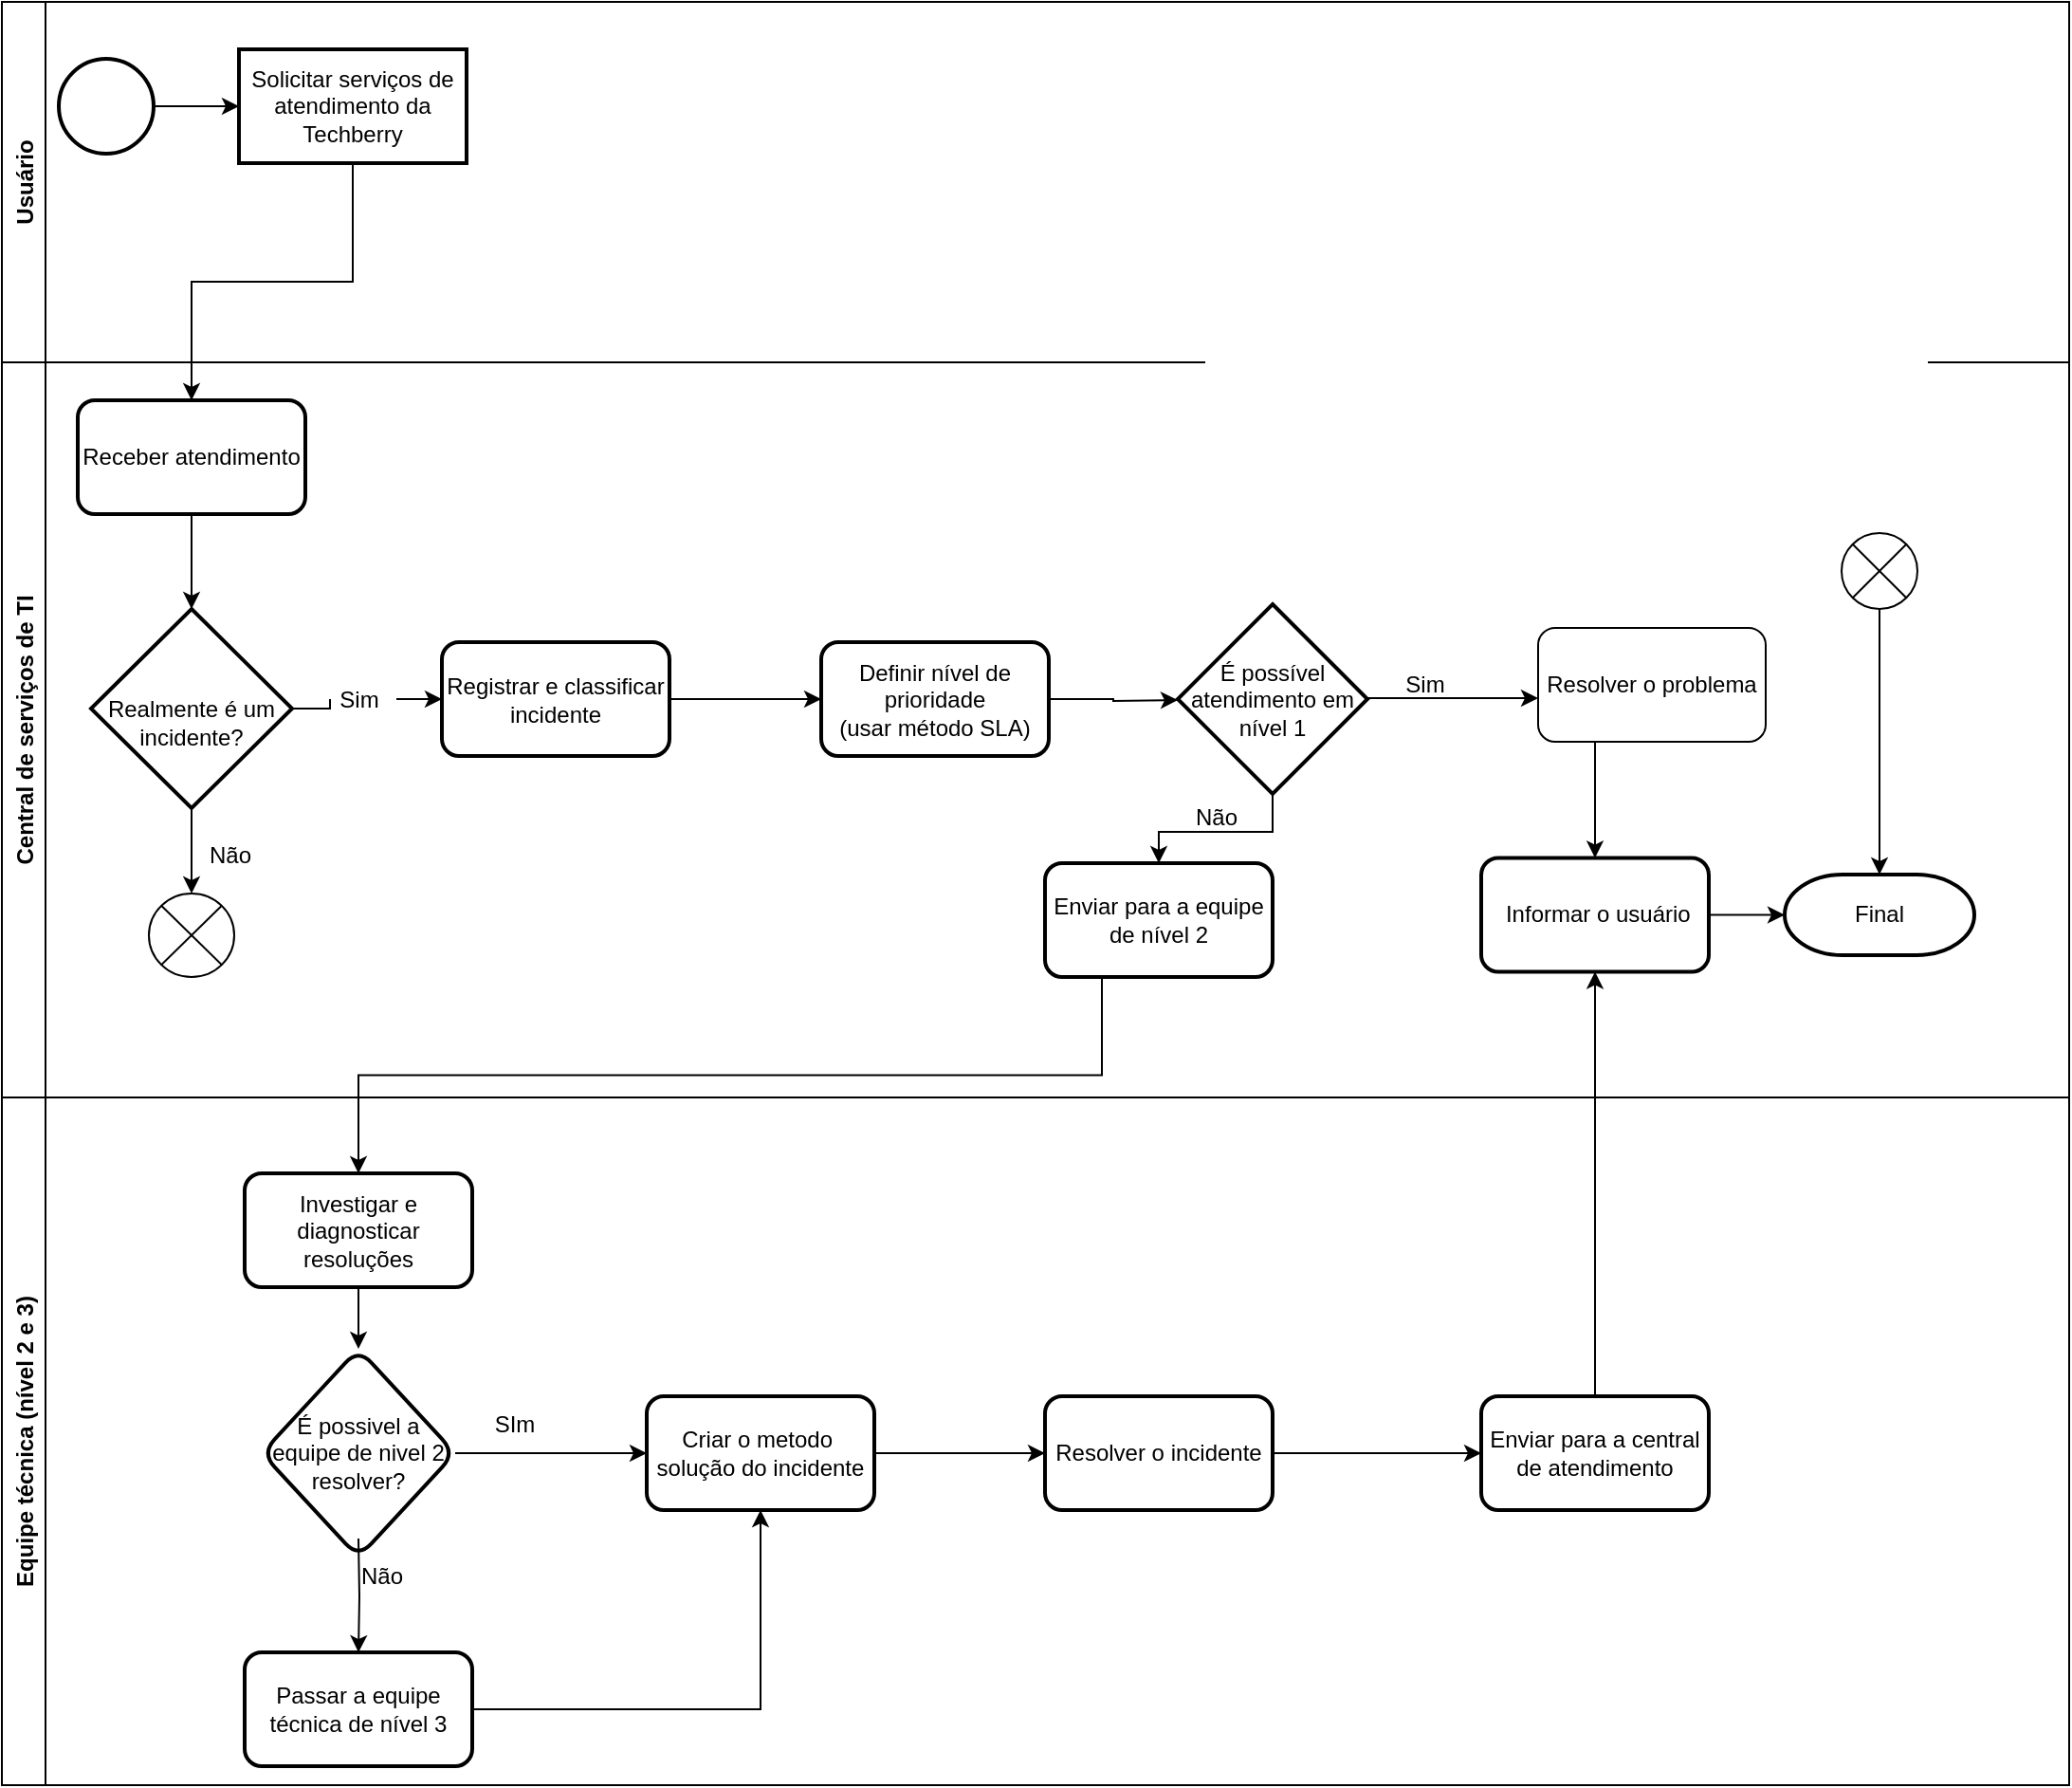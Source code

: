 <mxfile version="18.0.3" type="device"><diagram id="C5RBs43oDa-KdzZeNtuy" name="Page-1"><mxGraphModel dx="1303" dy="450" grid="1" gridSize="10" guides="1" tooltips="1" connect="1" arrows="1" fold="1" page="1" pageScale="1" pageWidth="827" pageHeight="1169" math="0" shadow="0"><root><mxCell id="WIyWlLk6GJQsqaUBKTNV-0"/><mxCell id="WIyWlLk6GJQsqaUBKTNV-1" parent="WIyWlLk6GJQsqaUBKTNV-0"/><mxCell id="bwUkeQVDhBHPL-jFWTbN-1" value="Usuário" style="swimlane;horizontal=0;" vertex="1" parent="WIyWlLk6GJQsqaUBKTNV-1"><mxGeometry x="90" y="30" width="1090" height="190" as="geometry"><mxRectangle x="90" y="30" width="30" height="140" as="alternateBounds"/></mxGeometry></mxCell><mxCell id="bwUkeQVDhBHPL-jFWTbN-3" value="" style="strokeWidth=2;html=1;shape=mxgraph.flowchart.start_2;whiteSpace=wrap;" vertex="1" parent="bwUkeQVDhBHPL-jFWTbN-1"><mxGeometry x="30" y="30" width="50" height="50" as="geometry"/></mxCell><mxCell id="bwUkeQVDhBHPL-jFWTbN-2" value="Central de serviços de TI" style="swimlane;horizontal=0;startSize=23;" vertex="1" parent="WIyWlLk6GJQsqaUBKTNV-1"><mxGeometry x="90" y="220" width="1090" height="387.5" as="geometry"/></mxCell><mxCell id="bwUkeQVDhBHPL-jFWTbN-11" value="" style="edgeStyle=orthogonalEdgeStyle;rounded=0;orthogonalLoop=1;jettySize=auto;html=1;exitX=1;exitY=0.5;exitDx=0;exitDy=0;exitPerimeter=0;startArrow=none;" edge="1" parent="bwUkeQVDhBHPL-jFWTbN-2" source="bwUkeQVDhBHPL-jFWTbN-12" target="bwUkeQVDhBHPL-jFWTbN-10"><mxGeometry relative="1" as="geometry"/></mxCell><mxCell id="bwUkeQVDhBHPL-jFWTbN-50" style="edgeStyle=orthogonalEdgeStyle;rounded=0;orthogonalLoop=1;jettySize=auto;html=1;" edge="1" parent="bwUkeQVDhBHPL-jFWTbN-2" source="bwUkeQVDhBHPL-jFWTbN-8" target="bwUkeQVDhBHPL-jFWTbN-49"><mxGeometry relative="1" as="geometry"/></mxCell><mxCell id="bwUkeQVDhBHPL-jFWTbN-8" value="&lt;br&gt;Realmente é um incidente?" style="strokeWidth=2;html=1;shape=mxgraph.flowchart.decision;whiteSpace=wrap;" vertex="1" parent="bwUkeQVDhBHPL-jFWTbN-2"><mxGeometry x="47" y="130" width="106" height="105" as="geometry"/></mxCell><mxCell id="bwUkeQVDhBHPL-jFWTbN-10" value="Registrar e classificar incidente" style="rounded=1;whiteSpace=wrap;html=1;strokeWidth=2;" vertex="1" parent="bwUkeQVDhBHPL-jFWTbN-2"><mxGeometry x="232" y="147.5" width="120" height="60" as="geometry"/></mxCell><mxCell id="bwUkeQVDhBHPL-jFWTbN-12" value="Sim" style="text;html=1;align=center;verticalAlign=middle;resizable=0;points=[];autosize=1;strokeColor=none;fillColor=none;" vertex="1" parent="bwUkeQVDhBHPL-jFWTbN-2"><mxGeometry x="168" y="167.5" width="40" height="20" as="geometry"/></mxCell><mxCell id="bwUkeQVDhBHPL-jFWTbN-14" value="" style="edgeStyle=orthogonalEdgeStyle;rounded=0;orthogonalLoop=1;jettySize=auto;html=1;exitX=1;exitY=0.5;exitDx=0;exitDy=0;exitPerimeter=0;endArrow=none;" edge="1" parent="bwUkeQVDhBHPL-jFWTbN-2" source="bwUkeQVDhBHPL-jFWTbN-8" target="bwUkeQVDhBHPL-jFWTbN-12"><mxGeometry relative="1" as="geometry"><mxPoint x="236" y="397.5" as="sourcePoint"/><mxPoint x="322" y="397.5" as="targetPoint"/></mxGeometry></mxCell><mxCell id="bwUkeQVDhBHPL-jFWTbN-20" value="Não" style="text;html=1;align=center;verticalAlign=middle;resizable=0;points=[];autosize=1;strokeColor=none;fillColor=none;" vertex="1" parent="bwUkeQVDhBHPL-jFWTbN-2"><mxGeometry x="100" y="250" width="40" height="20" as="geometry"/></mxCell><mxCell id="bwUkeQVDhBHPL-jFWTbN-28" value="Receber atendimento" style="rounded=1;whiteSpace=wrap;html=1;strokeWidth=2;" vertex="1" parent="bwUkeQVDhBHPL-jFWTbN-2"><mxGeometry x="40" y="20" width="120" height="60" as="geometry"/></mxCell><mxCell id="bwUkeQVDhBHPL-jFWTbN-30" value="" style="edgeStyle=orthogonalEdgeStyle;rounded=0;orthogonalLoop=1;jettySize=auto;html=1;entryX=0.5;entryY=0;entryDx=0;entryDy=0;entryPerimeter=0;" edge="1" parent="bwUkeQVDhBHPL-jFWTbN-2" source="bwUkeQVDhBHPL-jFWTbN-28" target="bwUkeQVDhBHPL-jFWTbN-8"><mxGeometry relative="1" as="geometry"><mxPoint x="100" y="160" as="targetPoint"/></mxGeometry></mxCell><mxCell id="bwUkeQVDhBHPL-jFWTbN-43" value="" style="edgeStyle=orthogonalEdgeStyle;rounded=0;orthogonalLoop=1;jettySize=auto;html=1;" edge="1" parent="bwUkeQVDhBHPL-jFWTbN-2" source="bwUkeQVDhBHPL-jFWTbN-40"><mxGeometry relative="1" as="geometry"><mxPoint x="810" y="177" as="targetPoint"/></mxGeometry></mxCell><mxCell id="bwUkeQVDhBHPL-jFWTbN-60" value="" style="edgeStyle=orthogonalEdgeStyle;rounded=0;orthogonalLoop=1;jettySize=auto;html=1;" edge="1" parent="bwUkeQVDhBHPL-jFWTbN-2" source="bwUkeQVDhBHPL-jFWTbN-40" target="bwUkeQVDhBHPL-jFWTbN-59"><mxGeometry relative="1" as="geometry"/></mxCell><mxCell id="bwUkeQVDhBHPL-jFWTbN-40" value="É possível atendimento em nível 1" style="strokeWidth=2;html=1;shape=mxgraph.flowchart.decision;whiteSpace=wrap;" vertex="1" parent="bwUkeQVDhBHPL-jFWTbN-2"><mxGeometry x="620" y="127.5" width="100" height="100" as="geometry"/></mxCell><mxCell id="bwUkeQVDhBHPL-jFWTbN-45" style="edgeStyle=orthogonalEdgeStyle;rounded=0;orthogonalLoop=1;jettySize=auto;html=1;exitX=1;exitY=0.5;exitDx=0;exitDy=0;entryX=0;entryY=0.5;entryDx=0;entryDy=0;entryPerimeter=0;" edge="1" parent="bwUkeQVDhBHPL-jFWTbN-2" source="bwUkeQVDhBHPL-jFWTbN-42" target="bwUkeQVDhBHPL-jFWTbN-44"><mxGeometry relative="1" as="geometry"/></mxCell><mxCell id="bwUkeQVDhBHPL-jFWTbN-42" value="&amp;nbsp;Informar o usuário" style="rounded=1;whiteSpace=wrap;html=1;strokeWidth=2;" vertex="1" parent="bwUkeQVDhBHPL-jFWTbN-2"><mxGeometry x="780" y="261.25" width="120" height="60" as="geometry"/></mxCell><mxCell id="bwUkeQVDhBHPL-jFWTbN-44" value="Final" style="strokeWidth=2;html=1;shape=mxgraph.flowchart.terminator;whiteSpace=wrap;" vertex="1" parent="bwUkeQVDhBHPL-jFWTbN-2"><mxGeometry x="940" y="270" width="100" height="42.5" as="geometry"/></mxCell><mxCell id="bwUkeQVDhBHPL-jFWTbN-46" value="Sim" style="text;html=1;align=center;verticalAlign=middle;resizable=0;points=[];autosize=1;strokeColor=none;fillColor=none;" vertex="1" parent="bwUkeQVDhBHPL-jFWTbN-2"><mxGeometry x="730" y="160" width="40" height="20" as="geometry"/></mxCell><mxCell id="bwUkeQVDhBHPL-jFWTbN-49" value="" style="verticalLabelPosition=bottom;verticalAlign=top;html=1;shape=mxgraph.flowchart.or;" vertex="1" parent="bwUkeQVDhBHPL-jFWTbN-2"><mxGeometry x="77.5" y="280" width="45" height="44" as="geometry"/></mxCell><mxCell id="bwUkeQVDhBHPL-jFWTbN-52" style="edgeStyle=orthogonalEdgeStyle;rounded=0;orthogonalLoop=1;jettySize=auto;html=1;" edge="1" parent="bwUkeQVDhBHPL-jFWTbN-2" source="bwUkeQVDhBHPL-jFWTbN-51"><mxGeometry relative="1" as="geometry"><mxPoint x="990" y="270" as="targetPoint"/></mxGeometry></mxCell><mxCell id="bwUkeQVDhBHPL-jFWTbN-51" value="" style="verticalLabelPosition=bottom;verticalAlign=top;html=1;shape=mxgraph.flowchart.or;" vertex="1" parent="bwUkeQVDhBHPL-jFWTbN-2"><mxGeometry x="970" y="90" width="40" height="40" as="geometry"/></mxCell><mxCell id="bwUkeQVDhBHPL-jFWTbN-58" value="Não" style="text;html=1;align=center;verticalAlign=middle;resizable=0;points=[];autosize=1;strokeColor=none;fillColor=none;" vertex="1" parent="bwUkeQVDhBHPL-jFWTbN-2"><mxGeometry x="620" y="230" width="40" height="20" as="geometry"/></mxCell><mxCell id="bwUkeQVDhBHPL-jFWTbN-59" value="Enviar para a equipe de nível 2" style="rounded=1;whiteSpace=wrap;html=1;strokeWidth=2;" vertex="1" parent="bwUkeQVDhBHPL-jFWTbN-2"><mxGeometry x="550" y="264" width="120" height="60" as="geometry"/></mxCell><mxCell id="bwUkeQVDhBHPL-jFWTbN-79" style="edgeStyle=orthogonalEdgeStyle;rounded=0;orthogonalLoop=1;jettySize=auto;html=1;exitX=0.25;exitY=1;exitDx=0;exitDy=0;entryX=0.5;entryY=0;entryDx=0;entryDy=0;" edge="1" parent="bwUkeQVDhBHPL-jFWTbN-2" source="bwUkeQVDhBHPL-jFWTbN-76" target="bwUkeQVDhBHPL-jFWTbN-42"><mxGeometry relative="1" as="geometry"/></mxCell><mxCell id="bwUkeQVDhBHPL-jFWTbN-76" value="Resolver o problema" style="rounded=1;whiteSpace=wrap;html=1;" vertex="1" parent="bwUkeQVDhBHPL-jFWTbN-2"><mxGeometry x="810" y="140" width="120" height="60" as="geometry"/></mxCell><mxCell id="bwUkeQVDhBHPL-jFWTbN-27" value="" style="edgeStyle=orthogonalEdgeStyle;rounded=0;orthogonalLoop=1;jettySize=auto;html=1;entryX=0.5;entryY=0;entryDx=0;entryDy=0;" edge="1" parent="WIyWlLk6GJQsqaUBKTNV-1" source="bwUkeQVDhBHPL-jFWTbN-4" target="bwUkeQVDhBHPL-jFWTbN-28"><mxGeometry relative="1" as="geometry"><mxPoint x="275" y="195" as="targetPoint"/></mxGeometry></mxCell><mxCell id="bwUkeQVDhBHPL-jFWTbN-4" value="Solicitar serviços de atendimento da Techberry" style="whiteSpace=wrap;html=1;strokeWidth=2;" vertex="1" parent="WIyWlLk6GJQsqaUBKTNV-1"><mxGeometry x="215" y="55" width="120" height="60" as="geometry"/></mxCell><mxCell id="bwUkeQVDhBHPL-jFWTbN-5" value="" style="edgeStyle=orthogonalEdgeStyle;rounded=0;orthogonalLoop=1;jettySize=auto;html=1;" edge="1" parent="WIyWlLk6GJQsqaUBKTNV-1" source="bwUkeQVDhBHPL-jFWTbN-3" target="bwUkeQVDhBHPL-jFWTbN-4"><mxGeometry relative="1" as="geometry"/></mxCell><mxCell id="bwUkeQVDhBHPL-jFWTbN-33" value="" style="edgeStyle=orthogonalEdgeStyle;rounded=0;orthogonalLoop=1;jettySize=auto;html=1;" edge="1" parent="WIyWlLk6GJQsqaUBKTNV-1" source="bwUkeQVDhBHPL-jFWTbN-16"><mxGeometry relative="1" as="geometry"><mxPoint x="710" y="398" as="targetPoint"/></mxGeometry></mxCell><mxCell id="bwUkeQVDhBHPL-jFWTbN-16" value="Definir nível de prioridade&lt;br&gt;(usar método SLA)" style="whiteSpace=wrap;html=1;rounded=1;strokeWidth=2;" vertex="1" parent="WIyWlLk6GJQsqaUBKTNV-1"><mxGeometry x="522" y="367.5" width="120" height="60" as="geometry"/></mxCell><mxCell id="bwUkeQVDhBHPL-jFWTbN-17" value="" style="edgeStyle=orthogonalEdgeStyle;rounded=0;orthogonalLoop=1;jettySize=auto;html=1;" edge="1" parent="WIyWlLk6GJQsqaUBKTNV-1" source="bwUkeQVDhBHPL-jFWTbN-10" target="bwUkeQVDhBHPL-jFWTbN-16"><mxGeometry relative="1" as="geometry"/></mxCell><mxCell id="bwUkeQVDhBHPL-jFWTbN-31" value="Equipe técnica (nível 2 e 3)" style="swimlane;horizontal=0;" vertex="1" parent="WIyWlLk6GJQsqaUBKTNV-1"><mxGeometry x="90" y="607.5" width="1090" height="362.5" as="geometry"/></mxCell><mxCell id="bwUkeQVDhBHPL-jFWTbN-64" value="" style="edgeStyle=orthogonalEdgeStyle;rounded=0;orthogonalLoop=1;jettySize=auto;html=1;entryX=0.5;entryY=0;entryDx=0;entryDy=0;" edge="1" parent="bwUkeQVDhBHPL-jFWTbN-31" source="bwUkeQVDhBHPL-jFWTbN-55" target="bwUkeQVDhBHPL-jFWTbN-63"><mxGeometry relative="1" as="geometry"><mxPoint x="188" y="142.5" as="targetPoint"/></mxGeometry></mxCell><mxCell id="bwUkeQVDhBHPL-jFWTbN-55" value="Investigar e diagnosticar resoluções" style="rounded=1;whiteSpace=wrap;html=1;strokeWidth=2;" vertex="1" parent="bwUkeQVDhBHPL-jFWTbN-31"><mxGeometry x="128" y="40" width="120" height="60" as="geometry"/></mxCell><mxCell id="bwUkeQVDhBHPL-jFWTbN-69" value="" style="edgeStyle=orthogonalEdgeStyle;rounded=0;orthogonalLoop=1;jettySize=auto;html=1;" edge="1" parent="bwUkeQVDhBHPL-jFWTbN-31" source="bwUkeQVDhBHPL-jFWTbN-63" target="bwUkeQVDhBHPL-jFWTbN-68"><mxGeometry relative="1" as="geometry"/></mxCell><mxCell id="bwUkeQVDhBHPL-jFWTbN-63" value="É possivel a equipe de nivel 2 resolver?" style="rhombus;whiteSpace=wrap;html=1;rounded=1;strokeWidth=2;" vertex="1" parent="bwUkeQVDhBHPL-jFWTbN-31"><mxGeometry x="137" y="132.5" width="102" height="110" as="geometry"/></mxCell><mxCell id="bwUkeQVDhBHPL-jFWTbN-86" style="edgeStyle=orthogonalEdgeStyle;rounded=0;orthogonalLoop=1;jettySize=auto;html=1;entryX=0.5;entryY=1;entryDx=0;entryDy=0;" edge="1" parent="bwUkeQVDhBHPL-jFWTbN-31" source="bwUkeQVDhBHPL-jFWTbN-65" target="bwUkeQVDhBHPL-jFWTbN-68"><mxGeometry relative="1" as="geometry"/></mxCell><mxCell id="bwUkeQVDhBHPL-jFWTbN-65" value="Passar a equipe técnica de nível 3" style="rounded=1;whiteSpace=wrap;html=1;strokeWidth=2;" vertex="1" parent="bwUkeQVDhBHPL-jFWTbN-31"><mxGeometry x="128" y="292.5" width="120" height="60" as="geometry"/></mxCell><mxCell id="bwUkeQVDhBHPL-jFWTbN-71" value="" style="edgeStyle=orthogonalEdgeStyle;rounded=0;orthogonalLoop=1;jettySize=auto;html=1;" edge="1" parent="bwUkeQVDhBHPL-jFWTbN-31" source="bwUkeQVDhBHPL-jFWTbN-68" target="bwUkeQVDhBHPL-jFWTbN-70"><mxGeometry relative="1" as="geometry"/></mxCell><mxCell id="bwUkeQVDhBHPL-jFWTbN-68" value="Criar o metodo&amp;nbsp; solução do incidente" style="rounded=1;whiteSpace=wrap;html=1;strokeWidth=2;" vertex="1" parent="bwUkeQVDhBHPL-jFWTbN-31"><mxGeometry x="340" y="157.5" width="120" height="60" as="geometry"/></mxCell><mxCell id="bwUkeQVDhBHPL-jFWTbN-73" value="" style="edgeStyle=orthogonalEdgeStyle;rounded=0;orthogonalLoop=1;jettySize=auto;html=1;" edge="1" parent="bwUkeQVDhBHPL-jFWTbN-31" source="bwUkeQVDhBHPL-jFWTbN-70" target="bwUkeQVDhBHPL-jFWTbN-72"><mxGeometry relative="1" as="geometry"/></mxCell><mxCell id="bwUkeQVDhBHPL-jFWTbN-70" value="Resolver o incidente" style="rounded=1;whiteSpace=wrap;html=1;strokeWidth=2;" vertex="1" parent="bwUkeQVDhBHPL-jFWTbN-31"><mxGeometry x="550" y="157.5" width="120" height="60" as="geometry"/></mxCell><mxCell id="bwUkeQVDhBHPL-jFWTbN-72" value="Enviar para a central de atendimento" style="rounded=1;whiteSpace=wrap;html=1;strokeWidth=2;" vertex="1" parent="bwUkeQVDhBHPL-jFWTbN-31"><mxGeometry x="780" y="157.5" width="120" height="60" as="geometry"/></mxCell><mxCell id="bwUkeQVDhBHPL-jFWTbN-66" value="" style="edgeStyle=orthogonalEdgeStyle;rounded=0;orthogonalLoop=1;jettySize=auto;html=1;" edge="1" parent="WIyWlLk6GJQsqaUBKTNV-1" target="bwUkeQVDhBHPL-jFWTbN-65"><mxGeometry relative="1" as="geometry"><mxPoint x="278" y="840" as="sourcePoint"/></mxGeometry></mxCell><mxCell id="bwUkeQVDhBHPL-jFWTbN-80" style="edgeStyle=orthogonalEdgeStyle;rounded=0;orthogonalLoop=1;jettySize=auto;html=1;exitX=0.25;exitY=1;exitDx=0;exitDy=0;" edge="1" parent="WIyWlLk6GJQsqaUBKTNV-1" source="bwUkeQVDhBHPL-jFWTbN-59" target="bwUkeQVDhBHPL-jFWTbN-55"><mxGeometry relative="1" as="geometry"/></mxCell><mxCell id="bwUkeQVDhBHPL-jFWTbN-81" style="edgeStyle=orthogonalEdgeStyle;rounded=0;orthogonalLoop=1;jettySize=auto;html=1;" edge="1" parent="WIyWlLk6GJQsqaUBKTNV-1" source="bwUkeQVDhBHPL-jFWTbN-72" target="bwUkeQVDhBHPL-jFWTbN-42"><mxGeometry relative="1" as="geometry"/></mxCell><mxCell id="bwUkeQVDhBHPL-jFWTbN-82" value="SIm" style="text;html=1;align=center;verticalAlign=middle;resizable=0;points=[];autosize=1;strokeColor=none;fillColor=none;" vertex="1" parent="WIyWlLk6GJQsqaUBKTNV-1"><mxGeometry x="340" y="770" width="40" height="20" as="geometry"/></mxCell><mxCell id="bwUkeQVDhBHPL-jFWTbN-84" value="Não" style="text;html=1;align=center;verticalAlign=middle;resizable=0;points=[];autosize=1;strokeColor=none;fillColor=none;" vertex="1" parent="WIyWlLk6GJQsqaUBKTNV-1"><mxGeometry x="270" y="850" width="40" height="20" as="geometry"/></mxCell></root></mxGraphModel></diagram></mxfile>